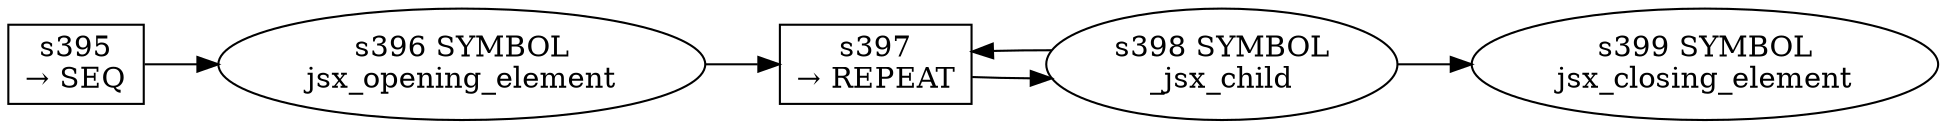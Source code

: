 
  digraph jsx_element {
  
    rankdir=LR;
  
    s395 [label="s395\n&rarr; SEQ", shape=record, fixedsize=false, peripheries=1];
  s396 [label="s396 SYMBOL\njsx_opening_element" href="javascript-grammar.json.jsx_opening_element.dot.svg"];
  s395 -> s396 [];
  s397 [label="s397\n&rarr; REPEAT", shape=record, fixedsize=false, peripheries=1];
  s398 [label="s398 SYMBOL\n_jsx_child" href="javascript-grammar.json._jsx_child.dot.svg"];
  s397 -> s398 [];
  s398 -> s397 [];
  s396 -> s397 [];
  s399 [label="s399 SYMBOL\njsx_closing_element" href="javascript-grammar.json.jsx_closing_element.dot.svg"];
  s398 -> s399 [];
  
  }
  